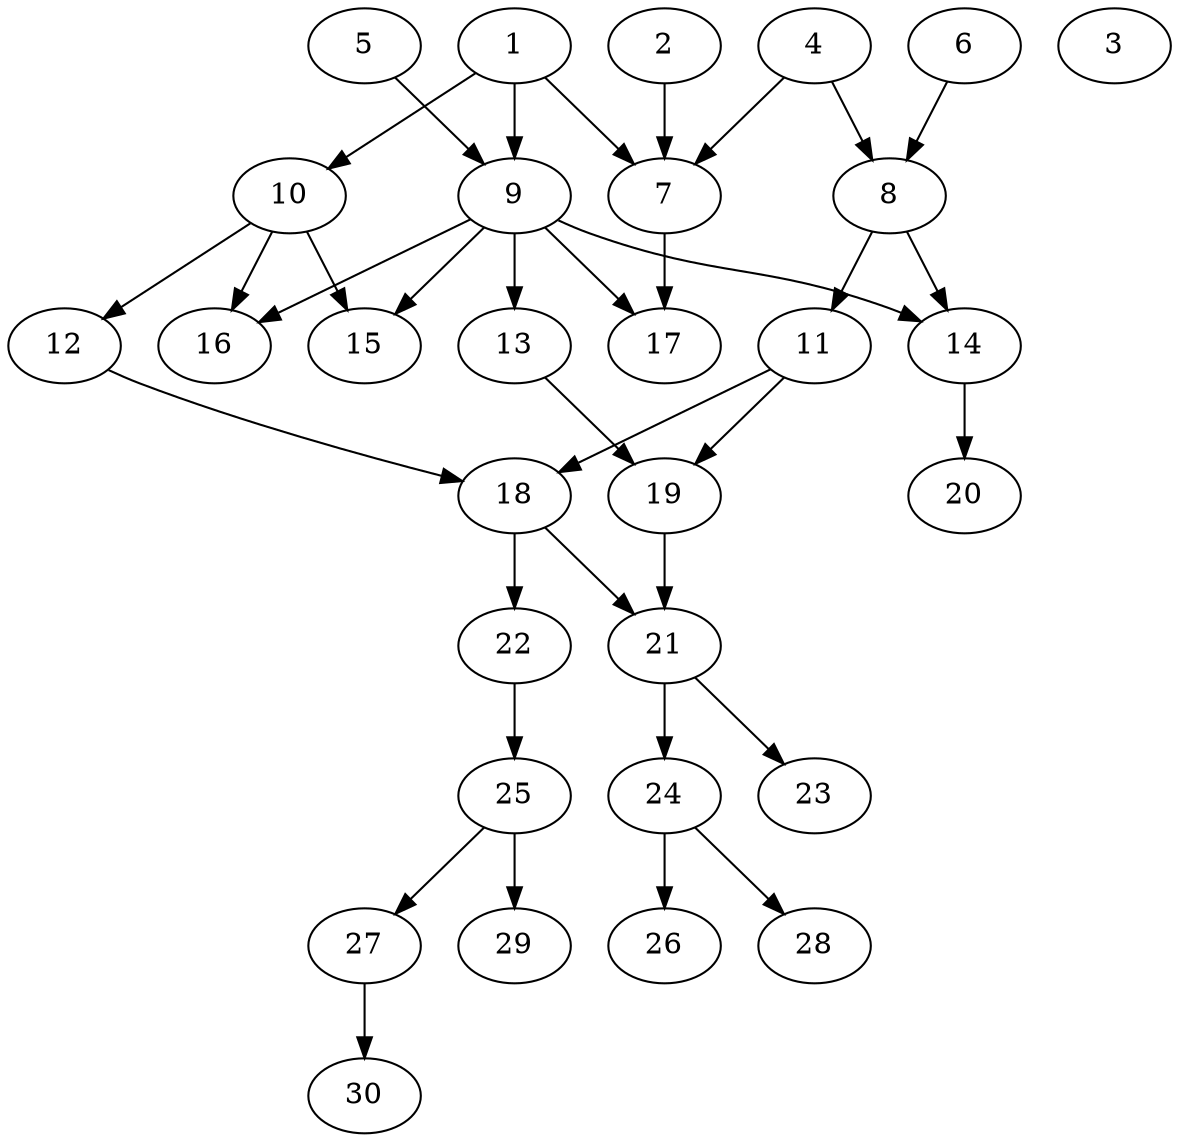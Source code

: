 // DAG automatically generated by daggen at Fri Jul 29 10:40:31 2022
// daggen.exe --dot -n 30 --ccr 0.5 --fat 0.5 --regular 0.5 --density 0.5 -o data\30/random_30_25.gv 
digraph G {
  1 [compute_size="549755813888", trans_size="978501", result_size="91136", ram="4146896",alpha="0.09"]
  1 -> 7 [size ="91136"]
  1 -> 9 [size ="91136"]
  1 -> 10 [size ="91136"]
  2 [compute_size="40126668800", trans_size="892856", result_size="1024", ram="3556064",alpha="0.11"]
  2 -> 7 [size ="1024"]
  3 [compute_size="68719476736", trans_size="946788", result_size="0", ram="6282128",alpha="0.13"]
  4 [compute_size="2030856192", trans_size="365436", result_size="29696", ram="15936608",alpha="0.10"]
  4 -> 7 [size ="29696"]
  4 -> 8 [size ="29696"]
  5 [compute_size="10559539200", trans_size="251627", result_size="9216", ram="12811376",alpha="0.10"]
  5 -> 9 [size ="9216"]
  6 [compute_size="43787943936", trans_size="726459", result_size="70656", ram="37696016",alpha="0.14"]
  6 -> 8 [size ="70656"]
  7 [compute_size="549755813888", trans_size="802193", result_size="91136", ram="46330400",alpha="0.17"]
  7 -> 17 [size ="91136"]
  8 [compute_size="23858176000", trans_size="389380", result_size="1024", ram="51652640",alpha="0.11"]
  8 -> 11 [size ="1024"]
  8 -> 14 [size ="1024"]
  9 [compute_size="25897840640", trans_size="625502", result_size="9216", ram="43504544",alpha="0.11"]
  9 -> 13 [size ="9216"]
  9 -> 14 [size ="9216"]
  9 -> 15 [size ="9216"]
  9 -> 16 [size ="9216"]
  9 -> 17 [size ="9216"]
  10 [compute_size="1073741824000", trans_size="163489", result_size="1024", ram="49865888",alpha="0.03"]
  10 -> 12 [size ="1024"]
  10 -> 15 [size ="1024"]
  10 -> 16 [size ="1024"]
  11 [compute_size="43628101632", trans_size="209013", result_size="74752", ram="8732576",alpha="0.01"]
  11 -> 18 [size ="74752"]
  11 -> 19 [size ="74752"]
  12 [compute_size="8589934592", trans_size="889787", result_size="70656", ram="28187264",alpha="0.12"]
  12 -> 18 [size ="70656"]
  13 [compute_size="4692879360", trans_size="342482", result_size="29696", ram="30045296",alpha="0.03"]
  13 -> 19 [size ="29696"]
  14 [compute_size="7993446400", trans_size="1038122", result_size="1024", ram="38505440",alpha="0.09"]
  14 -> 20 [size ="1024"]
  15 [compute_size="45978746880", trans_size="656959", result_size="0", ram="35586128",alpha="0.02"]
  16 [compute_size="28991029248", trans_size="583527", result_size="0", ram="34284080",alpha="0.02"]
  17 [compute_size="1260601344", trans_size="204121", result_size="0", ram="25427936",alpha="0.13"]
  18 [compute_size="1027366097425", trans_size="194946", result_size="54272", ram="49511072",alpha="0.10"]
  18 -> 21 [size ="54272"]
  18 -> 22 [size ="54272"]
  19 [compute_size="486098862080", trans_size="893624", result_size="91136", ram="34261904",alpha="0.03"]
  19 -> 21 [size ="91136"]
  20 [compute_size="344499244439", trans_size="1007464", result_size="0", ram="31470896",alpha="0.00"]
  21 [compute_size="2398058496", trans_size="465274", result_size="29696", ram="40632752",alpha="0.19"]
  21 -> 23 [size ="29696"]
  21 -> 24 [size ="29696"]
  22 [compute_size="32461209600", trans_size="295968", result_size="1024", ram="23143808",alpha="0.03"]
  22 -> 25 [size ="1024"]
  23 [compute_size="898541568", trans_size="955323", result_size="0", ram="12550016",alpha="0.20"]
  24 [compute_size="45243187200", trans_size="892089", result_size="1024", ram="15643568",alpha="0.13"]
  24 -> 26 [size ="1024"]
  24 -> 28 [size ="1024"]
  25 [compute_size="20606353408", trans_size="478094", result_size="91136", ram="45638192",alpha="0.03"]
  25 -> 27 [size ="91136"]
  25 -> 29 [size ="91136"]
  26 [compute_size="1128308736", trans_size="331261", result_size="0", ram="10787024",alpha="0.14"]
  27 [compute_size="368293445632", trans_size="566935", result_size="9216", ram="5060864",alpha="0.00"]
  27 -> 30 [size ="9216"]
  28 [compute_size="624331011852", trans_size="617477", result_size="0", ram="29444960",alpha="0.02"]
  29 [compute_size="830744011112", trans_size="38427", result_size="0", ram="28831952",alpha="0.19"]
  30 [compute_size="8589934592", trans_size="402520", result_size="0", ram="34830560",alpha="0.15"]
}
